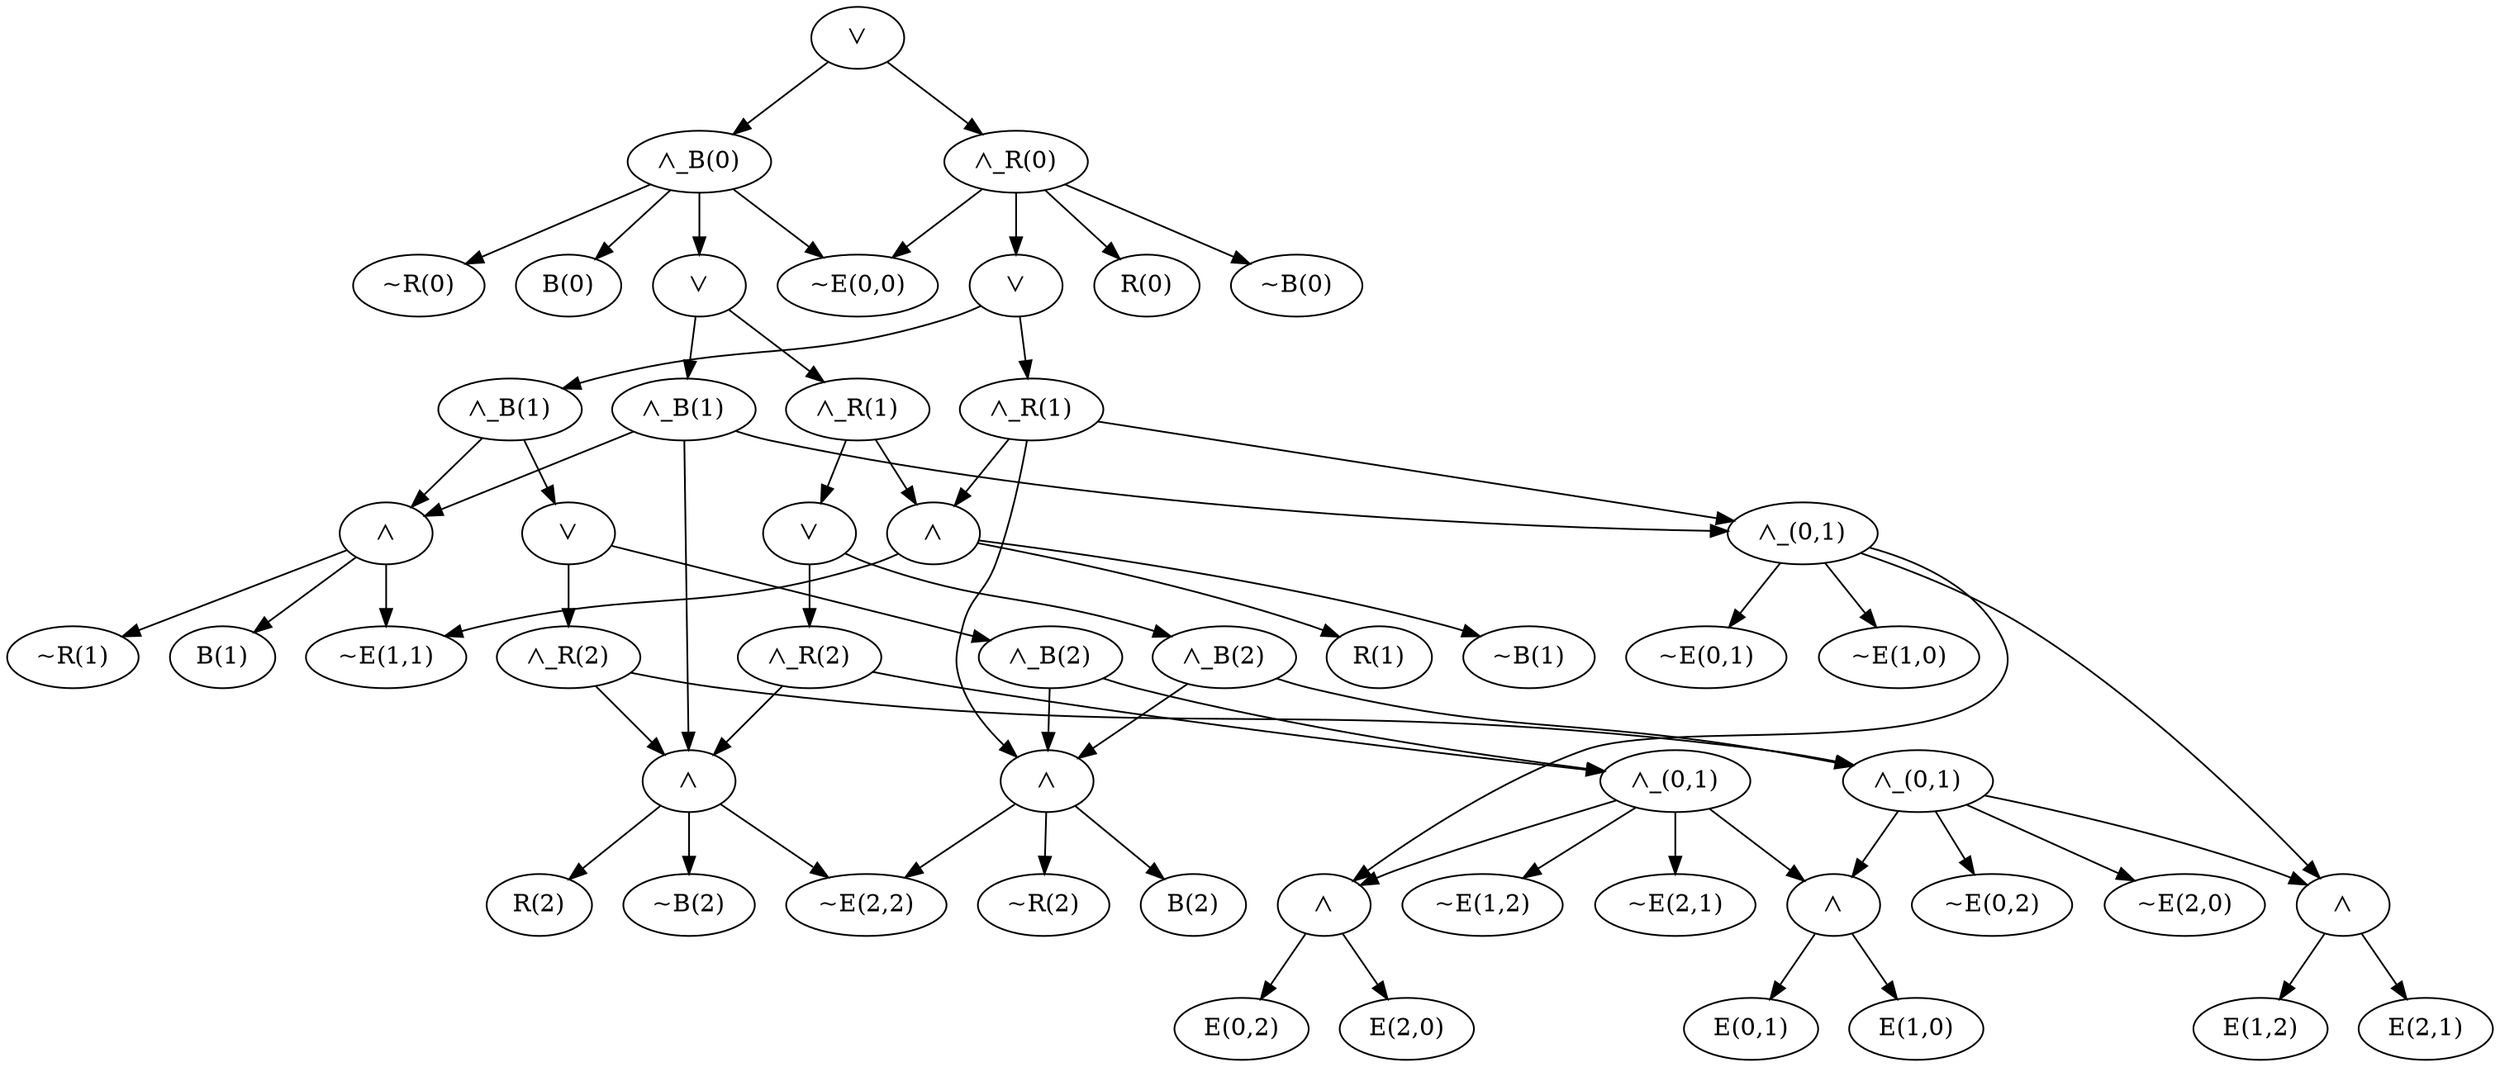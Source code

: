 strict digraph "" {
	node [label="\N"];
	0	[label=⋁];
	32	[label="⋀_R(0)"];
	0 -> 32;
	45	[label="⋀_B(0)"];
	0 -> 45;
	1	[label="~E(0,0)"];
	2	[label="E(0,1)"];
	3	[label="~E(0,1)"];
	4	[label="E(0,2)"];
	5	[label="~E(0,2)"];
	6	[label="R(0)"];
	7	[label="~R(0)"];
	8	[label="B(0)"];
	9	[label="~B(0)"];
	10	[label="E(1,0)"];
	11	[label="~E(1,0)"];
	12	[label="~E(1,1)"];
	13	[label="E(1,2)"];
	14	[label="~E(1,2)"];
	15	[label="R(1)"];
	16	[label="~R(1)"];
	17	[label="B(1)"];
	18	[label="~B(1)"];
	19	[label="E(2,0)"];
	20	[label="~E(2,0)"];
	21	[label="E(2,1)"];
	22	[label="~E(2,1)"];
	23	[label="~E(2,2)"];
	24	[label="R(2)"];
	25	[label="~R(2)"];
	26	[label="B(2)"];
	27	[label="~B(2)"];
	28	[label=⋀];
	28 -> 12;
	28 -> 15;
	28 -> 18;
	29	[label=⋀];
	29 -> 23;
	29 -> 24;
	29 -> 27;
	30	[label=⋀];
	30 -> 12;
	30 -> 16;
	30 -> 17;
	31	[label=⋀];
	31 -> 23;
	31 -> 25;
	31 -> 26;
	32 -> 1;
	32 -> 6;
	32 -> 9;
	33	[label=⋁];
	32 -> 33;
	34	[label="⋀_R(1)"];
	33 -> 34;
	38	[label="⋀_B(1)"];
	33 -> 38;
	34 -> 28;
	34 -> 31;
	35	[label="⋀_(0,1)"];
	34 -> 35;
	35 -> 3;
	35 -> 11;
	36	[label=⋀];
	35 -> 36;
	37	[label=⋀];
	35 -> 37;
	36 -> 4;
	36 -> 19;
	37 -> 13;
	37 -> 21;
	38 -> 30;
	39	[label=⋁];
	38 -> 39;
	40	[label="⋀_R(2)"];
	39 -> 40;
	43	[label="⋀_B(2)"];
	39 -> 43;
	40 -> 29;
	42	[label="⋀_(0,1)"];
	40 -> 42;
	41	[label=⋀];
	41 -> 2;
	41 -> 10;
	42 -> 5;
	42 -> 20;
	42 -> 37;
	42 -> 41;
	43 -> 31;
	44	[label="⋀_(0,1)"];
	43 -> 44;
	44 -> 14;
	44 -> 22;
	44 -> 36;
	44 -> 41;
	45 -> 1;
	45 -> 7;
	45 -> 8;
	46	[label=⋁];
	45 -> 46;
	47	[label="⋀_R(1)"];
	46 -> 47;
	51	[label="⋀_B(1)"];
	46 -> 51;
	47 -> 28;
	48	[label=⋁];
	47 -> 48;
	49	[label="⋀_R(2)"];
	48 -> 49;
	50	[label="⋀_B(2)"];
	48 -> 50;
	49 -> 29;
	49 -> 44;
	50 -> 31;
	50 -> 42;
	51 -> 29;
	51 -> 30;
	51 -> 35;
}
